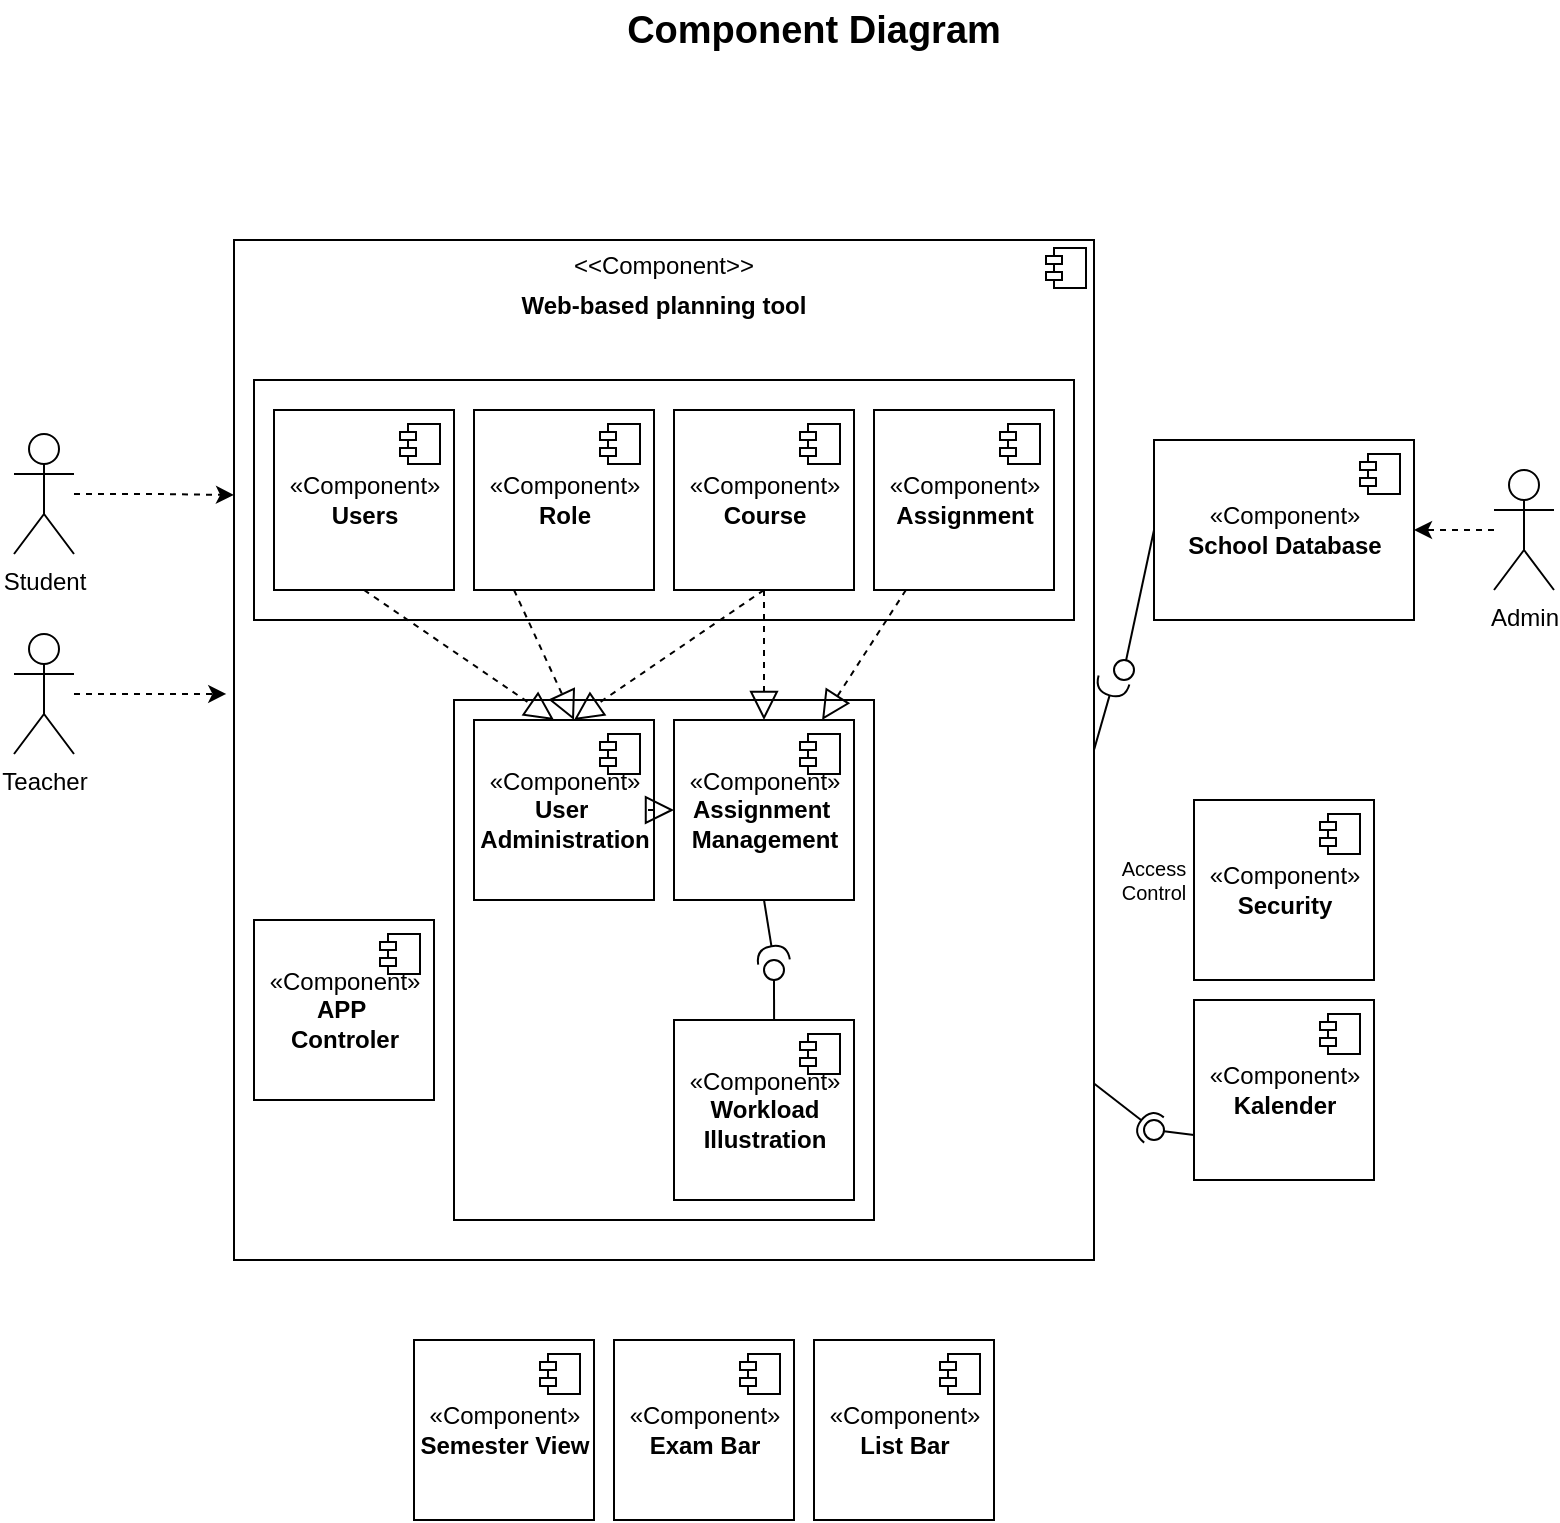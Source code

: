 <mxfile version="14.4.2" type="github">
  <diagram name="Page-1" id="5f0bae14-7c28-e335-631c-24af17079c00">
    <mxGraphModel dx="946" dy="614" grid="1" gridSize="10" guides="1" tooltips="1" connect="1" arrows="1" fold="1" page="1" pageScale="1" pageWidth="1100" pageHeight="850" background="#ffffff" math="0" shadow="0">
      <root>
        <mxCell id="0" />
        <mxCell id="1" parent="0" />
        <mxCell id="hPJNeQcR5pb7TXHDENTw-12" value="&lt;p style=&quot;margin: 0px ; margin-top: 6px ; text-align: center&quot;&gt;&amp;lt;&amp;lt;Component&amp;gt;&amp;gt;&lt;/p&gt;&lt;p style=&quot;margin: 0px ; margin-top: 6px ; text-align: center&quot;&gt;&lt;b&gt;Web-based planning tool&lt;/b&gt;&lt;/p&gt;" style="align=left;overflow=fill;html=1;dropTarget=0;" parent="1" vertex="1">
          <mxGeometry x="180" y="300" width="430" height="510" as="geometry" />
        </mxCell>
        <mxCell id="hPJNeQcR5pb7TXHDENTw-13" value="" style="shape=component;jettyWidth=8;jettyHeight=4;" parent="hPJNeQcR5pb7TXHDENTw-12" vertex="1">
          <mxGeometry x="1" width="20" height="20" relative="1" as="geometry">
            <mxPoint x="-24" y="4" as="offset" />
          </mxGeometry>
        </mxCell>
        <mxCell id="nPy8sIveKaSQb-D-Oaqv-60" value="" style="rounded=0;whiteSpace=wrap;html=1;fontSize=19;align=left;" vertex="1" parent="1">
          <mxGeometry x="290" y="530" width="210" height="260" as="geometry" />
        </mxCell>
        <mxCell id="nPy8sIveKaSQb-D-Oaqv-30" value="" style="rounded=0;whiteSpace=wrap;html=1;fontSize=19;align=left;" vertex="1" parent="1">
          <mxGeometry x="190" y="370" width="410" height="120" as="geometry" />
        </mxCell>
        <mxCell id="hPJNeQcR5pb7TXHDENTw-1" value="«Component»&lt;br&gt;&lt;b&gt;School Database&lt;/b&gt;" style="html=1;dropTarget=0;" parent="1" vertex="1">
          <mxGeometry x="640" y="400" width="130" height="90" as="geometry" />
        </mxCell>
        <mxCell id="hPJNeQcR5pb7TXHDENTw-2" value="" style="shape=module;jettyWidth=8;jettyHeight=4;" parent="hPJNeQcR5pb7TXHDENTw-1" vertex="1">
          <mxGeometry x="1" width="20" height="20" relative="1" as="geometry">
            <mxPoint x="-27" y="7" as="offset" />
          </mxGeometry>
        </mxCell>
        <mxCell id="hPJNeQcR5pb7TXHDENTw-20" style="edgeStyle=orthogonalEdgeStyle;rounded=0;orthogonalLoop=1;jettySize=auto;html=1;entryX=0;entryY=0.25;entryDx=0;entryDy=0;dashed=1;" parent="1" source="hPJNeQcR5pb7TXHDENTw-4" target="hPJNeQcR5pb7TXHDENTw-12" edge="1">
          <mxGeometry relative="1" as="geometry" />
        </mxCell>
        <object label="Student" id="hPJNeQcR5pb7TXHDENTw-4">
          <mxCell style="shape=umlActor;verticalLabelPosition=bottom;verticalAlign=top;html=1;" parent="1" vertex="1">
            <mxGeometry x="70" y="397" width="30" height="60" as="geometry" />
          </mxCell>
        </object>
        <mxCell id="hPJNeQcR5pb7TXHDENTw-9" style="edgeStyle=orthogonalEdgeStyle;rounded=0;orthogonalLoop=1;jettySize=auto;html=1;entryX=1;entryY=0.5;entryDx=0;entryDy=0;dashed=1;" parent="1" source="hPJNeQcR5pb7TXHDENTw-7" target="hPJNeQcR5pb7TXHDENTw-1" edge="1">
          <mxGeometry relative="1" as="geometry" />
        </mxCell>
        <mxCell id="hPJNeQcR5pb7TXHDENTw-7" value="Admin" style="shape=umlActor;verticalLabelPosition=bottom;verticalAlign=top;html=1;" parent="1" vertex="1">
          <mxGeometry x="810" y="415" width="30" height="60" as="geometry" />
        </mxCell>
        <mxCell id="hPJNeQcR5pb7TXHDENTw-21" style="edgeStyle=orthogonalEdgeStyle;rounded=0;orthogonalLoop=1;jettySize=auto;html=1;entryX=-0.009;entryY=0.445;entryDx=0;entryDy=0;entryPerimeter=0;dashed=1;" parent="1" source="hPJNeQcR5pb7TXHDENTw-8" target="hPJNeQcR5pb7TXHDENTw-12" edge="1">
          <mxGeometry relative="1" as="geometry" />
        </mxCell>
        <mxCell id="hPJNeQcR5pb7TXHDENTw-8" value="Teacher" style="shape=umlActor;verticalLabelPosition=bottom;verticalAlign=top;html=1;" parent="1" vertex="1">
          <mxGeometry x="70" y="497" width="30" height="60" as="geometry" />
        </mxCell>
        <mxCell id="GrHaTtCAGcDexZ11616I-4" value="" style="rounded=0;orthogonalLoop=1;jettySize=auto;html=1;endArrow=none;endFill=0;exitX=0;exitY=0.5;exitDx=0;exitDy=0;" parent="1" source="hPJNeQcR5pb7TXHDENTw-1" target="GrHaTtCAGcDexZ11616I-6" edge="1">
          <mxGeometry relative="1" as="geometry">
            <mxPoint x="420" y="355" as="sourcePoint" />
          </mxGeometry>
        </mxCell>
        <mxCell id="GrHaTtCAGcDexZ11616I-5" value="" style="rounded=0;orthogonalLoop=1;jettySize=auto;html=1;endArrow=halfCircle;endFill=0;endSize=6;strokeWidth=1;exitX=1;exitY=0.5;exitDx=0;exitDy=0;" parent="1" source="hPJNeQcR5pb7TXHDENTw-12" edge="1">
          <mxGeometry relative="1" as="geometry">
            <mxPoint x="460" y="355" as="sourcePoint" />
            <mxPoint x="620" y="520" as="targetPoint" />
          </mxGeometry>
        </mxCell>
        <mxCell id="GrHaTtCAGcDexZ11616I-6" value="" style="ellipse;whiteSpace=wrap;html=1;fontFamily=Helvetica;fontSize=12;fontColor=#000000;align=center;strokeColor=#000000;fillColor=#ffffff;points=[];aspect=fixed;resizable=0;" parent="1" vertex="1">
          <mxGeometry x="620" y="510" width="10" height="10" as="geometry" />
        </mxCell>
        <mxCell id="nPy8sIveKaSQb-D-Oaqv-1" value="Component Diagram" style="text;align=center;fontStyle=1;verticalAlign=middle;spacingLeft=3;spacingRight=3;strokeColor=none;rotatable=0;points=[[0,0.5],[1,0.5]];portConstraint=eastwest;fontSize=19;" vertex="1" parent="1">
          <mxGeometry x="430" y="180" width="80" height="26" as="geometry" />
        </mxCell>
        <mxCell id="nPy8sIveKaSQb-D-Oaqv-10" value="«Component»&lt;br&gt;&lt;b&gt;Workload &lt;br&gt;Illustration&lt;/b&gt;" style="html=1;dropTarget=0;" vertex="1" parent="1">
          <mxGeometry x="400" y="690" width="90" height="90" as="geometry" />
        </mxCell>
        <mxCell id="nPy8sIveKaSQb-D-Oaqv-11" value="" style="shape=module;jettyWidth=8;jettyHeight=4;" vertex="1" parent="nPy8sIveKaSQb-D-Oaqv-10">
          <mxGeometry x="1" width="20" height="20" relative="1" as="geometry">
            <mxPoint x="-27" y="7" as="offset" />
          </mxGeometry>
        </mxCell>
        <mxCell id="nPy8sIveKaSQb-D-Oaqv-12" value="«Component»&lt;br&gt;&lt;b&gt;Semester View&lt;/b&gt;" style="html=1;dropTarget=0;" vertex="1" parent="1">
          <mxGeometry x="270" y="850" width="90" height="90" as="geometry" />
        </mxCell>
        <mxCell id="nPy8sIveKaSQb-D-Oaqv-13" value="" style="shape=module;jettyWidth=8;jettyHeight=4;" vertex="1" parent="nPy8sIveKaSQb-D-Oaqv-12">
          <mxGeometry x="1" width="20" height="20" relative="1" as="geometry">
            <mxPoint x="-27" y="7" as="offset" />
          </mxGeometry>
        </mxCell>
        <mxCell id="nPy8sIveKaSQb-D-Oaqv-14" value="«Component»&lt;br&gt;&lt;b&gt;Assignment&lt;/b&gt;" style="html=1;dropTarget=0;" vertex="1" parent="1">
          <mxGeometry x="500" y="385" width="90" height="90" as="geometry" />
        </mxCell>
        <mxCell id="nPy8sIveKaSQb-D-Oaqv-15" value="" style="shape=module;jettyWidth=8;jettyHeight=4;" vertex="1" parent="nPy8sIveKaSQb-D-Oaqv-14">
          <mxGeometry x="1" width="20" height="20" relative="1" as="geometry">
            <mxPoint x="-27" y="7" as="offset" />
          </mxGeometry>
        </mxCell>
        <mxCell id="nPy8sIveKaSQb-D-Oaqv-16" value="«Component»&lt;br&gt;&lt;b&gt;Kalender&lt;/b&gt;" style="html=1;dropTarget=0;" vertex="1" parent="1">
          <mxGeometry x="660" y="680" width="90" height="90" as="geometry" />
        </mxCell>
        <mxCell id="nPy8sIveKaSQb-D-Oaqv-17" value="" style="shape=module;jettyWidth=8;jettyHeight=4;" vertex="1" parent="nPy8sIveKaSQb-D-Oaqv-16">
          <mxGeometry x="1" width="20" height="20" relative="1" as="geometry">
            <mxPoint x="-27" y="7" as="offset" />
          </mxGeometry>
        </mxCell>
        <mxCell id="nPy8sIveKaSQb-D-Oaqv-18" value="«Component»&lt;br&gt;&lt;b&gt;Exam Bar&lt;/b&gt;" style="html=1;dropTarget=0;" vertex="1" parent="1">
          <mxGeometry x="370" y="850" width="90" height="90" as="geometry" />
        </mxCell>
        <mxCell id="nPy8sIveKaSQb-D-Oaqv-19" value="" style="shape=module;jettyWidth=8;jettyHeight=4;" vertex="1" parent="nPy8sIveKaSQb-D-Oaqv-18">
          <mxGeometry x="1" width="20" height="20" relative="1" as="geometry">
            <mxPoint x="-27" y="7" as="offset" />
          </mxGeometry>
        </mxCell>
        <mxCell id="nPy8sIveKaSQb-D-Oaqv-21" value="«Component»&lt;br&gt;&lt;b&gt;List Bar&lt;/b&gt;" style="html=1;dropTarget=0;" vertex="1" parent="1">
          <mxGeometry x="470" y="850" width="90" height="90" as="geometry" />
        </mxCell>
        <mxCell id="nPy8sIveKaSQb-D-Oaqv-22" value="" style="shape=module;jettyWidth=8;jettyHeight=4;" vertex="1" parent="nPy8sIveKaSQb-D-Oaqv-21">
          <mxGeometry x="1" width="20" height="20" relative="1" as="geometry">
            <mxPoint x="-27" y="7" as="offset" />
          </mxGeometry>
        </mxCell>
        <mxCell id="nPy8sIveKaSQb-D-Oaqv-24" value="«Component»&lt;br&gt;&lt;b&gt;Users&lt;/b&gt;" style="html=1;dropTarget=0;" vertex="1" parent="1">
          <mxGeometry x="200" y="385" width="90" height="90" as="geometry" />
        </mxCell>
        <mxCell id="nPy8sIveKaSQb-D-Oaqv-25" value="" style="shape=module;jettyWidth=8;jettyHeight=4;" vertex="1" parent="nPy8sIveKaSQb-D-Oaqv-24">
          <mxGeometry x="1" width="20" height="20" relative="1" as="geometry">
            <mxPoint x="-27" y="7" as="offset" />
          </mxGeometry>
        </mxCell>
        <mxCell id="nPy8sIveKaSQb-D-Oaqv-26" value="«Component»&lt;br&gt;&lt;b&gt;Role&lt;/b&gt;" style="html=1;dropTarget=0;" vertex="1" parent="1">
          <mxGeometry x="300" y="385" width="90" height="90" as="geometry" />
        </mxCell>
        <mxCell id="nPy8sIveKaSQb-D-Oaqv-27" value="" style="shape=module;jettyWidth=8;jettyHeight=4;" vertex="1" parent="nPy8sIveKaSQb-D-Oaqv-26">
          <mxGeometry x="1" width="20" height="20" relative="1" as="geometry">
            <mxPoint x="-27" y="7" as="offset" />
          </mxGeometry>
        </mxCell>
        <mxCell id="nPy8sIveKaSQb-D-Oaqv-28" value="«Component»&lt;br&gt;&lt;b&gt;Course&lt;/b&gt;" style="html=1;dropTarget=0;" vertex="1" parent="1">
          <mxGeometry x="400" y="385" width="90" height="90" as="geometry" />
        </mxCell>
        <mxCell id="nPy8sIveKaSQb-D-Oaqv-29" value="" style="shape=module;jettyWidth=8;jettyHeight=4;" vertex="1" parent="nPy8sIveKaSQb-D-Oaqv-28">
          <mxGeometry x="1" width="20" height="20" relative="1" as="geometry">
            <mxPoint x="-27" y="7" as="offset" />
          </mxGeometry>
        </mxCell>
        <mxCell id="nPy8sIveKaSQb-D-Oaqv-32" value="«Component»&lt;br&gt;&lt;b&gt;Assignment&amp;nbsp;&lt;br&gt;Management&lt;br&gt;&lt;/b&gt;" style="html=1;dropTarget=0;" vertex="1" parent="1">
          <mxGeometry x="400" y="540" width="90" height="90" as="geometry" />
        </mxCell>
        <mxCell id="nPy8sIveKaSQb-D-Oaqv-33" value="" style="shape=module;jettyWidth=8;jettyHeight=4;" vertex="1" parent="nPy8sIveKaSQb-D-Oaqv-32">
          <mxGeometry x="1" width="20" height="20" relative="1" as="geometry">
            <mxPoint x="-27" y="7" as="offset" />
          </mxGeometry>
        </mxCell>
        <mxCell id="nPy8sIveKaSQb-D-Oaqv-34" value="«Component»&lt;br&gt;&lt;b&gt;User&amp;nbsp;&lt;br&gt;Administration&lt;br&gt;&lt;/b&gt;" style="html=1;dropTarget=0;" vertex="1" parent="1">
          <mxGeometry x="300" y="540" width="90" height="90" as="geometry" />
        </mxCell>
        <mxCell id="nPy8sIveKaSQb-D-Oaqv-35" value="" style="shape=module;jettyWidth=8;jettyHeight=4;" vertex="1" parent="nPy8sIveKaSQb-D-Oaqv-34">
          <mxGeometry x="1" width="20" height="20" relative="1" as="geometry">
            <mxPoint x="-27" y="7" as="offset" />
          </mxGeometry>
        </mxCell>
        <mxCell id="nPy8sIveKaSQb-D-Oaqv-39" value="«Component»&lt;br&gt;&lt;b&gt;Security&lt;/b&gt;" style="html=1;dropTarget=0;" vertex="1" parent="1">
          <mxGeometry x="660" y="580" width="90" height="90" as="geometry" />
        </mxCell>
        <mxCell id="nPy8sIveKaSQb-D-Oaqv-40" value="" style="shape=module;jettyWidth=8;jettyHeight=4;" vertex="1" parent="nPy8sIveKaSQb-D-Oaqv-39">
          <mxGeometry x="1" width="20" height="20" relative="1" as="geometry">
            <mxPoint x="-27" y="7" as="offset" />
          </mxGeometry>
        </mxCell>
        <mxCell id="nPy8sIveKaSQb-D-Oaqv-42" value="" style="rounded=0;orthogonalLoop=1;jettySize=auto;html=1;endArrow=none;endFill=0;fontSize=19;exitX=0;exitY=0.75;exitDx=0;exitDy=0;" edge="1" target="nPy8sIveKaSQb-D-Oaqv-44" parent="1" source="nPy8sIveKaSQb-D-Oaqv-16">
          <mxGeometry relative="1" as="geometry">
            <mxPoint x="620" y="745" as="sourcePoint" />
          </mxGeometry>
        </mxCell>
        <mxCell id="nPy8sIveKaSQb-D-Oaqv-43" value="" style="rounded=0;orthogonalLoop=1;jettySize=auto;html=1;endArrow=halfCircle;endFill=0;entryX=0.5;entryY=0.5;entryDx=0;entryDy=0;endSize=6;strokeWidth=1;fontSize=19;" edge="1" target="nPy8sIveKaSQb-D-Oaqv-44" parent="1" source="hPJNeQcR5pb7TXHDENTw-12">
          <mxGeometry relative="1" as="geometry">
            <mxPoint x="660" y="745" as="sourcePoint" />
          </mxGeometry>
        </mxCell>
        <mxCell id="nPy8sIveKaSQb-D-Oaqv-44" value="" style="ellipse;whiteSpace=wrap;html=1;fontFamily=Helvetica;fontSize=12;fontColor=#000000;align=center;strokeColor=#000000;fillColor=#ffffff;points=[];aspect=fixed;resizable=0;" vertex="1" parent="1">
          <mxGeometry x="635" y="740" width="10" height="10" as="geometry" />
        </mxCell>
        <mxCell id="nPy8sIveKaSQb-D-Oaqv-48" value="" style="rounded=0;orthogonalLoop=1;jettySize=auto;html=1;endArrow=none;endFill=0;fontSize=19;exitX=0.628;exitY=0.765;exitDx=0;exitDy=0;exitPerimeter=0;" edge="1" target="nPy8sIveKaSQb-D-Oaqv-50" parent="1" source="hPJNeQcR5pb7TXHDENTw-12">
          <mxGeometry relative="1" as="geometry">
            <mxPoint x="430" y="665" as="sourcePoint" />
          </mxGeometry>
        </mxCell>
        <mxCell id="nPy8sIveKaSQb-D-Oaqv-49" value="" style="rounded=0;orthogonalLoop=1;jettySize=auto;html=1;endArrow=halfCircle;endFill=0;endSize=6;strokeWidth=1;fontSize=19;exitX=0.5;exitY=1;exitDx=0;exitDy=0;entryX=0.5;entryY=0.1;entryDx=0;entryDy=0;entryPerimeter=0;" edge="1" target="nPy8sIveKaSQb-D-Oaqv-50" parent="1" source="nPy8sIveKaSQb-D-Oaqv-32">
          <mxGeometry relative="1" as="geometry">
            <mxPoint x="450" y="690" as="sourcePoint" />
          </mxGeometry>
        </mxCell>
        <mxCell id="nPy8sIveKaSQb-D-Oaqv-50" value="" style="ellipse;whiteSpace=wrap;html=1;fontFamily=Helvetica;fontSize=12;fontColor=#000000;align=center;strokeColor=#000000;fillColor=#ffffff;points=[];aspect=fixed;resizable=0;" vertex="1" parent="1">
          <mxGeometry x="445" y="660" width="10" height="10" as="geometry" />
        </mxCell>
        <mxCell id="nPy8sIveKaSQb-D-Oaqv-52" value="" style="endArrow=block;dashed=1;endFill=0;endSize=12;html=1;fontSize=19;exitX=0.5;exitY=1;exitDx=0;exitDy=0;" edge="1" parent="1" source="nPy8sIveKaSQb-D-Oaqv-24">
          <mxGeometry width="160" relative="1" as="geometry">
            <mxPoint x="230" y="480" as="sourcePoint" />
            <mxPoint x="340" y="540" as="targetPoint" />
          </mxGeometry>
        </mxCell>
        <mxCell id="nPy8sIveKaSQb-D-Oaqv-53" value="" style="endArrow=block;dashed=1;endFill=0;endSize=12;html=1;fontSize=19;" edge="1" parent="1">
          <mxGeometry width="160" relative="1" as="geometry">
            <mxPoint x="320" y="475" as="sourcePoint" />
            <mxPoint x="350" y="540" as="targetPoint" />
          </mxGeometry>
        </mxCell>
        <mxCell id="nPy8sIveKaSQb-D-Oaqv-55" value="" style="endArrow=block;dashed=1;endFill=0;endSize=12;html=1;fontSize=19;exitX=0.5;exitY=1;exitDx=0;exitDy=0;" edge="1" parent="1" source="nPy8sIveKaSQb-D-Oaqv-28">
          <mxGeometry width="160" relative="1" as="geometry">
            <mxPoint x="330" y="485" as="sourcePoint" />
            <mxPoint x="350" y="540" as="targetPoint" />
          </mxGeometry>
        </mxCell>
        <mxCell id="nPy8sIveKaSQb-D-Oaqv-56" value="" style="endArrow=block;dashed=1;endFill=0;endSize=12;html=1;fontSize=19;" edge="1" parent="1" source="nPy8sIveKaSQb-D-Oaqv-14" target="nPy8sIveKaSQb-D-Oaqv-32">
          <mxGeometry width="160" relative="1" as="geometry">
            <mxPoint x="340" y="495" as="sourcePoint" />
            <mxPoint x="370" y="560" as="targetPoint" />
          </mxGeometry>
        </mxCell>
        <mxCell id="nPy8sIveKaSQb-D-Oaqv-58" value="«Component»&lt;br&gt;&lt;b&gt;APP&amp;nbsp;&lt;br&gt;Controler&lt;br&gt;&lt;/b&gt;" style="html=1;dropTarget=0;" vertex="1" parent="1">
          <mxGeometry x="190" y="640" width="90" height="90" as="geometry" />
        </mxCell>
        <mxCell id="nPy8sIveKaSQb-D-Oaqv-59" value="" style="shape=module;jettyWidth=8;jettyHeight=4;" vertex="1" parent="nPy8sIveKaSQb-D-Oaqv-58">
          <mxGeometry x="1" width="20" height="20" relative="1" as="geometry">
            <mxPoint x="-27" y="7" as="offset" />
          </mxGeometry>
        </mxCell>
        <mxCell id="nPy8sIveKaSQb-D-Oaqv-61" value="" style="endArrow=block;dashed=1;endFill=0;endSize=12;html=1;fontSize=19;exitX=0.5;exitY=1;exitDx=0;exitDy=0;entryX=0.5;entryY=0;entryDx=0;entryDy=0;" edge="1" parent="1" source="nPy8sIveKaSQb-D-Oaqv-28" target="nPy8sIveKaSQb-D-Oaqv-32">
          <mxGeometry width="160" relative="1" as="geometry">
            <mxPoint x="455" y="485" as="sourcePoint" />
            <mxPoint x="360" y="550" as="targetPoint" />
          </mxGeometry>
        </mxCell>
        <mxCell id="nPy8sIveKaSQb-D-Oaqv-62" value="" style="endArrow=block;dashed=1;endFill=0;endSize=12;html=1;fontSize=19;exitX=1;exitY=0.5;exitDx=0;exitDy=0;entryX=0;entryY=0.5;entryDx=0;entryDy=0;" edge="1" parent="1" source="nPy8sIveKaSQb-D-Oaqv-34" target="nPy8sIveKaSQb-D-Oaqv-32">
          <mxGeometry width="160" relative="1" as="geometry">
            <mxPoint x="455" y="485" as="sourcePoint" />
            <mxPoint x="455" y="550" as="targetPoint" />
          </mxGeometry>
        </mxCell>
        <mxCell id="nPy8sIveKaSQb-D-Oaqv-65" value="Access Control" style="text;html=1;strokeColor=none;fillColor=none;align=center;verticalAlign=middle;whiteSpace=wrap;rounded=0;fontSize=10;" vertex="1" parent="1">
          <mxGeometry x="620" y="610" width="40" height="20" as="geometry" />
        </mxCell>
      </root>
    </mxGraphModel>
  </diagram>
</mxfile>
